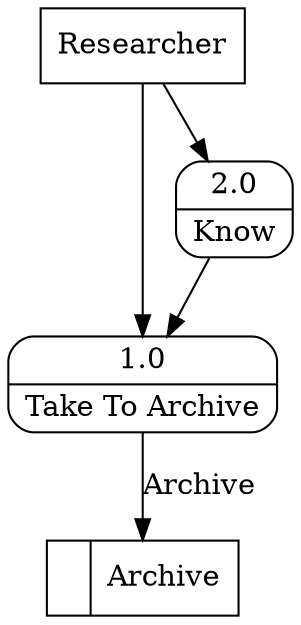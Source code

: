 digraph dfd2{ 
node[shape=record]
200 [label="<f0>  |<f1> Archive " ];
201 [label="Researcher" shape=box];
202 [label="{<f0> 1.0|<f1> Take To Archive }" shape=Mrecord];
203 [label="{<f0> 2.0|<f1> Know }" shape=Mrecord];
201 -> 202
201 -> 203
202 -> 200 [label="Archive"]
203 -> 202
}